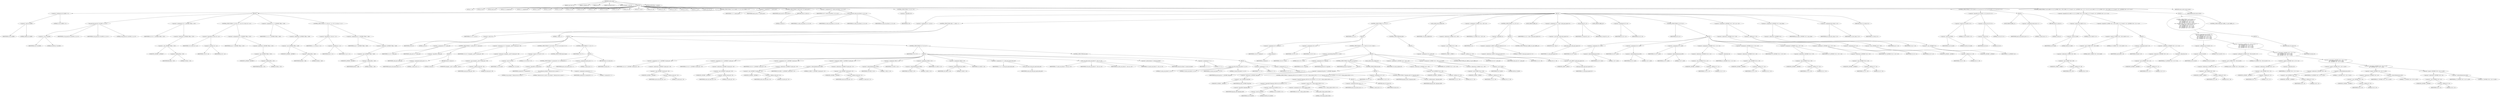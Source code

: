 digraph cache_insert {  
"1000122" [label = "(METHOD,cache_insert)" ]
"1000123" [label = "(PARAM,const char *a1)" ]
"1000124" [label = "(PARAM,_DWORD *a2)" ]
"1000125" [label = "(PARAM,int a3)" ]
"1000126" [label = "(PARAM,unsigned int a4)" ]
"1000127" [label = "(PARAM,unsigned __int16 a5)" ]
"1000128" [label = "(BLOCK,,)" ]
"1000129" [label = "(LOCAL,v7: int)" ]
"1000130" [label = "(LOCAL,v8: int)" ]
"1000131" [label = "(LOCAL,result: int)" ]
"1000132" [label = "(LOCAL,v10: unsigned int)" ]
"1000133" [label = "(LOCAL,v11: unsigned int)" ]
"1000134" [label = "(LOCAL,v12: int)" ]
"1000135" [label = "(LOCAL,v13: int)" ]
"1000136" [label = "(LOCAL,v14: int)" ]
"1000137" [label = "(LOCAL,v15: int)" ]
"1000138" [label = "(LOCAL,v16: int)" ]
"1000139" [label = "(LOCAL,v17: int)" ]
"1000140" [label = "(LOCAL,v18: size_t)" ]
"1000141" [label = "(LOCAL,v19: int)" ]
"1000142" [label = "(LOCAL,v20: int)" ]
"1000143" [label = "(LOCAL,v21: char *)" ]
"1000144" [label = "(LOCAL,v22: int)" ]
"1000145" [label = "(LOCAL,v23: int)" ]
"1000146" [label = "(LOCAL,v24: int)" ]
"1000147" [label = "(LOCAL,v25: int)" ]
"1000148" [label = "(LOCAL,v27: int)" ]
"1000149" [label = "(LOCAL,v28: int [ 4 ])" ]
"1000150" [label = "(CONTROL_STRUCTURE,if ( (a5 & 0x980) != 0 ),if ( (a5 & 0x980) != 0 ))" ]
"1000151" [label = "(<operator>.notEquals,(a5 & 0x980) != 0)" ]
"1000152" [label = "(<operator>.and,a5 & 0x980)" ]
"1000153" [label = "(IDENTIFIER,a5,a5 & 0x980)" ]
"1000154" [label = "(LITERAL,0x980,a5 & 0x980)" ]
"1000155" [label = "(LITERAL,0,(a5 & 0x980) != 0)" ]
"1000156" [label = "(BLOCK,,)" ]
"1000157" [label = "(log_query,log_query(a5 | 0x10000, a1, a2, 0))" ]
"1000158" [label = "(<operator>.or,a5 | 0x10000)" ]
"1000159" [label = "(IDENTIFIER,a5,a5 | 0x10000)" ]
"1000160" [label = "(LITERAL,0x10000,a5 | 0x10000)" ]
"1000161" [label = "(IDENTIFIER,a1,log_query(a5 | 0x10000, a1, a2, 0))" ]
"1000162" [label = "(IDENTIFIER,a2,log_query(a5 | 0x10000, a1, a2, 0))" ]
"1000163" [label = "(LITERAL,0,log_query(a5 | 0x10000, a1, a2, 0))" ]
"1000164" [label = "(<operator>.assignment,v10 = *(_DWORD *)(fbss + 252))" ]
"1000165" [label = "(IDENTIFIER,v10,v10 = *(_DWORD *)(fbss + 252))" ]
"1000166" [label = "(<operator>.indirection,*(_DWORD *)(fbss + 252))" ]
"1000167" [label = "(<operator>.cast,(_DWORD *)(fbss + 252))" ]
"1000168" [label = "(UNKNOWN,_DWORD *,_DWORD *)" ]
"1000169" [label = "(<operator>.addition,fbss + 252)" ]
"1000170" [label = "(IDENTIFIER,fbss,fbss + 252)" ]
"1000171" [label = "(LITERAL,252,fbss + 252)" ]
"1000172" [label = "(CONTROL_STRUCTURE,if ( v10 && v10 < a4 ),if ( v10 && v10 < a4 ))" ]
"1000173" [label = "(<operator>.logicalAnd,v10 && v10 < a4)" ]
"1000174" [label = "(IDENTIFIER,v10,v10 && v10 < a4)" ]
"1000175" [label = "(<operator>.lessThan,v10 < a4)" ]
"1000176" [label = "(IDENTIFIER,v10,v10 < a4)" ]
"1000177" [label = "(IDENTIFIER,a4,v10 < a4)" ]
"1000178" [label = "(<operator>.assignment,a4 = *(_DWORD *)(fbss + 252))" ]
"1000179" [label = "(IDENTIFIER,a4,a4 = *(_DWORD *)(fbss + 252))" ]
"1000180" [label = "(<operator>.indirection,*(_DWORD *)(fbss + 252))" ]
"1000181" [label = "(<operator>.cast,(_DWORD *)(fbss + 252))" ]
"1000182" [label = "(UNKNOWN,_DWORD *,_DWORD *)" ]
"1000183" [label = "(<operator>.addition,fbss + 252)" ]
"1000184" [label = "(IDENTIFIER,fbss,fbss + 252)" ]
"1000185" [label = "(LITERAL,252,fbss + 252)" ]
"1000186" [label = "(<operator>.assignment,v11 = *(_DWORD *)(fbss + 248))" ]
"1000187" [label = "(IDENTIFIER,v11,v11 = *(_DWORD *)(fbss + 248))" ]
"1000188" [label = "(<operator>.indirection,*(_DWORD *)(fbss + 248))" ]
"1000189" [label = "(<operator>.cast,(_DWORD *)(fbss + 248))" ]
"1000190" [label = "(UNKNOWN,_DWORD *,_DWORD *)" ]
"1000191" [label = "(<operator>.addition,fbss + 248)" ]
"1000192" [label = "(IDENTIFIER,fbss,fbss + 248)" ]
"1000193" [label = "(LITERAL,248,fbss + 248)" ]
"1000194" [label = "(CONTROL_STRUCTURE,if ( v11 && a4 < v11 ),if ( v11 && a4 < v11 ))" ]
"1000195" [label = "(<operator>.logicalAnd,v11 && a4 < v11)" ]
"1000196" [label = "(IDENTIFIER,v11,v11 && a4 < v11)" ]
"1000197" [label = "(<operator>.lessThan,a4 < v11)" ]
"1000198" [label = "(IDENTIFIER,a4,a4 < v11)" ]
"1000199" [label = "(IDENTIFIER,v11,a4 < v11)" ]
"1000200" [label = "(<operator>.assignment,a4 = *(_DWORD *)(fbss + 248))" ]
"1000201" [label = "(IDENTIFIER,a4,a4 = *(_DWORD *)(fbss + 248))" ]
"1000202" [label = "(<operator>.indirection,*(_DWORD *)(fbss + 248))" ]
"1000203" [label = "(<operator>.cast,(_DWORD *)(fbss + 248))" ]
"1000204" [label = "(UNKNOWN,_DWORD *,_DWORD *)" ]
"1000205" [label = "(<operator>.addition,fbss + 248)" ]
"1000206" [label = "(IDENTIFIER,fbss,fbss + 248)" ]
"1000207" [label = "(LITERAL,248,fbss + 248)" ]
"1000208" [label = "(<operator>.assignment,v7 = insert_error)" ]
"1000209" [label = "(IDENTIFIER,v7,v7 = insert_error)" ]
"1000210" [label = "(IDENTIFIER,insert_error,v7 = insert_error)" ]
"1000211" [label = "(CONTROL_STRUCTURE,if ( insert_error ),if ( insert_error ))" ]
"1000212" [label = "(IDENTIFIER,insert_error,if ( insert_error ))" ]
"1000213" [label = "(RETURN,return 0;,return 0;)" ]
"1000214" [label = "(LITERAL,0,return 0;)" ]
"1000215" [label = "(<operator>.assignment,v8 = cache_scan_free(a1, a2, a3, a5))" ]
"1000216" [label = "(IDENTIFIER,v8,v8 = cache_scan_free(a1, a2, a3, a5))" ]
"1000217" [label = "(cache_scan_free,cache_scan_free(a1, a2, a3, a5))" ]
"1000218" [label = "(IDENTIFIER,a1,cache_scan_free(a1, a2, a3, a5))" ]
"1000219" [label = "(IDENTIFIER,a2,cache_scan_free(a1, a2, a3, a5))" ]
"1000220" [label = "(IDENTIFIER,a3,cache_scan_free(a1, a2, a3, a5))" ]
"1000221" [label = "(IDENTIFIER,a5,cache_scan_free(a1, a2, a3, a5))" ]
"1000222" [label = "(CONTROL_STRUCTURE,if ( !v8 ),if ( !v8 ))" ]
"1000223" [label = "(<operator>.logicalNot,!v8)" ]
"1000224" [label = "(IDENTIFIER,v8,!v8)" ]
"1000225" [label = "(BLOCK,,)" ]
"1000226" [label = "(<operator>.assignment,v27 = a5 & 4)" ]
"1000227" [label = "(IDENTIFIER,v27,v27 = a5 & 4)" ]
"1000228" [label = "(<operator>.and,a5 & 4)" ]
"1000229" [label = "(IDENTIFIER,a5,a5 & 4)" ]
"1000230" [label = "(LITERAL,4,a5 & 4)" ]
"1000231" [label = "(CONTROL_STRUCTURE,while ( 1 ),while ( 1 ))" ]
"1000232" [label = "(LITERAL,1,while ( 1 ))" ]
"1000233" [label = "(BLOCK,,)" ]
"1000234" [label = "(<operator>.assignment,v12 = cache_tail)" ]
"1000235" [label = "(IDENTIFIER,v12,v12 = cache_tail)" ]
"1000236" [label = "(IDENTIFIER,cache_tail,v12 = cache_tail)" ]
"1000237" [label = "(CONTROL_STRUCTURE,if ( !cache_tail ),if ( !cache_tail ))" ]
"1000238" [label = "(<operator>.logicalNot,!cache_tail)" ]
"1000239" [label = "(IDENTIFIER,cache_tail,!cache_tail)" ]
"1000240" [label = "(BLOCK,,)" ]
"1000241" [label = "(<operator>.assignment,insert_error = 1)" ]
"1000242" [label = "(IDENTIFIER,insert_error,insert_error = 1)" ]
"1000243" [label = "(LITERAL,1,insert_error = 1)" ]
"1000244" [label = "(RETURN,return 0;,return 0;)" ]
"1000245" [label = "(LITERAL,0,return 0;)" ]
"1000246" [label = "(<operator>.assignment,v13 = *(unsigned __int16 *)(cache_tail + 36))" ]
"1000247" [label = "(IDENTIFIER,v13,v13 = *(unsigned __int16 *)(cache_tail + 36))" ]
"1000248" [label = "(<operator>.indirection,*(unsigned __int16 *)(cache_tail + 36))" ]
"1000249" [label = "(<operator>.cast,(unsigned __int16 *)(cache_tail + 36))" ]
"1000250" [label = "(UNKNOWN,unsigned __int16 *,unsigned __int16 *)" ]
"1000251" [label = "(<operator>.addition,cache_tail + 36)" ]
"1000252" [label = "(IDENTIFIER,cache_tail,cache_tail + 36)" ]
"1000253" [label = "(LITERAL,36,cache_tail + 36)" ]
"1000254" [label = "(CONTROL_STRUCTURE,if ( (v13 & 0xC) == 0 ),if ( (v13 & 0xC) == 0 ))" ]
"1000255" [label = "(<operator>.equals,(v13 & 0xC) == 0)" ]
"1000256" [label = "(<operator>.and,v13 & 0xC)" ]
"1000257" [label = "(IDENTIFIER,v13,v13 & 0xC)" ]
"1000258" [label = "(LITERAL,0xC,v13 & 0xC)" ]
"1000259" [label = "(LITERAL,0,(v13 & 0xC) == 0)" ]
"1000260" [label = "(CONTROL_STRUCTURE,break;,break;)" ]
"1000261" [label = "(CONTROL_STRUCTURE,if ( v7 ),if ( v7 ))" ]
"1000262" [label = "(IDENTIFIER,v7,if ( v7 ))" ]
"1000263" [label = "(BLOCK,,)" ]
"1000264" [label = "(CONTROL_STRUCTURE,if ( !warned_8212 ),if ( !warned_8212 ))" ]
"1000265" [label = "(<operator>.logicalNot,!warned_8212)" ]
"1000266" [label = "(IDENTIFIER,warned_8212,!warned_8212)" ]
"1000267" [label = "(BLOCK,,)" ]
"1000268" [label = "(my_syslog,my_syslog(3, \"Internal error in cache.\"))" ]
"1000269" [label = "(LITERAL,3,my_syslog(3, \"Internal error in cache.\"))" ]
"1000270" [label = "(LITERAL,\"Internal error in cache.\",my_syslog(3, \"Internal error in cache.\"))" ]
"1000271" [label = "(<operator>.assignment,warned_8212 = 1)" ]
"1000272" [label = "(IDENTIFIER,warned_8212,warned_8212 = 1)" ]
"1000273" [label = "(LITERAL,1,warned_8212 = 1)" ]
"1000274" [label = "(<operator>.assignment,insert_error = 1)" ]
"1000275" [label = "(IDENTIFIER,insert_error,insert_error = 1)" ]
"1000276" [label = "(LITERAL,1,insert_error = 1)" ]
"1000277" [label = "(RETURN,return v8;,return v8;)" ]
"1000278" [label = "(IDENTIFIER,v8,return v8;)" ]
"1000279" [label = "(CONTROL_STRUCTURE,if ( v27 ),if ( v27 ))" ]
"1000280" [label = "(IDENTIFIER,v27,if ( v27 ))" ]
"1000281" [label = "(BLOCK,,)" ]
"1000282" [label = "(<operator>.assignment,v14 = *(_DWORD *)(cache_tail + 16))" ]
"1000283" [label = "(IDENTIFIER,v14,v14 = *(_DWORD *)(cache_tail + 16))" ]
"1000284" [label = "(<operator>.indirection,*(_DWORD *)(cache_tail + 16))" ]
"1000285" [label = "(<operator>.cast,(_DWORD *)(cache_tail + 16))" ]
"1000286" [label = "(UNKNOWN,_DWORD *,_DWORD *)" ]
"1000287" [label = "(<operator>.addition,cache_tail + 16)" ]
"1000288" [label = "(IDENTIFIER,cache_tail,cache_tail + 16)" ]
"1000289" [label = "(LITERAL,16,cache_tail + 16)" ]
"1000290" [label = "(<operator>.assignment,v15 = *(_DWORD *)(cache_tail + 20))" ]
"1000291" [label = "(IDENTIFIER,v15,v15 = *(_DWORD *)(cache_tail + 20))" ]
"1000292" [label = "(<operator>.indirection,*(_DWORD *)(cache_tail + 20))" ]
"1000293" [label = "(<operator>.cast,(_DWORD *)(cache_tail + 20))" ]
"1000294" [label = "(UNKNOWN,_DWORD *,_DWORD *)" ]
"1000295" [label = "(<operator>.addition,cache_tail + 20)" ]
"1000296" [label = "(IDENTIFIER,cache_tail,cache_tail + 20)" ]
"1000297" [label = "(LITERAL,20,cache_tail + 20)" ]
"1000298" [label = "(<operator>.assignment,v16 = *(_DWORD *)(cache_tail + 24))" ]
"1000299" [label = "(IDENTIFIER,v16,v16 = *(_DWORD *)(cache_tail + 24))" ]
"1000300" [label = "(<operator>.indirection,*(_DWORD *)(cache_tail + 24))" ]
"1000301" [label = "(<operator>.cast,(_DWORD *)(cache_tail + 24))" ]
"1000302" [label = "(UNKNOWN,_DWORD *,_DWORD *)" ]
"1000303" [label = "(<operator>.addition,cache_tail + 24)" ]
"1000304" [label = "(IDENTIFIER,cache_tail,cache_tail + 24)" ]
"1000305" [label = "(LITERAL,24,cache_tail + 24)" ]
"1000306" [label = "(<operator>.assignment,v28[0] = *(_DWORD *)(cache_tail + 12))" ]
"1000307" [label = "(<operator>.indirectIndexAccess,v28[0])" ]
"1000308" [label = "(IDENTIFIER,v28,v28[0] = *(_DWORD *)(cache_tail + 12))" ]
"1000309" [label = "(LITERAL,0,v28[0] = *(_DWORD *)(cache_tail + 12))" ]
"1000310" [label = "(<operator>.indirection,*(_DWORD *)(cache_tail + 12))" ]
"1000311" [label = "(<operator>.cast,(_DWORD *)(cache_tail + 12))" ]
"1000312" [label = "(UNKNOWN,_DWORD *,_DWORD *)" ]
"1000313" [label = "(<operator>.addition,cache_tail + 12)" ]
"1000314" [label = "(IDENTIFIER,cache_tail,cache_tail + 12)" ]
"1000315" [label = "(LITERAL,12,cache_tail + 12)" ]
"1000316" [label = "(<operator>.assignment,v28[1] = v14)" ]
"1000317" [label = "(<operator>.indirectIndexAccess,v28[1])" ]
"1000318" [label = "(IDENTIFIER,v28,v28[1] = v14)" ]
"1000319" [label = "(LITERAL,1,v28[1] = v14)" ]
"1000320" [label = "(IDENTIFIER,v14,v28[1] = v14)" ]
"1000321" [label = "(<operator>.assignment,v28[2] = v15)" ]
"1000322" [label = "(<operator>.indirectIndexAccess,v28[2])" ]
"1000323" [label = "(IDENTIFIER,v28,v28[2] = v15)" ]
"1000324" [label = "(LITERAL,2,v28[2] = v15)" ]
"1000325" [label = "(IDENTIFIER,v15,v28[2] = v15)" ]
"1000326" [label = "(<operator>.assignment,v28[3] = v16)" ]
"1000327" [label = "(<operator>.indirectIndexAccess,v28[3])" ]
"1000328" [label = "(IDENTIFIER,v28,v28[3] = v16)" ]
"1000329" [label = "(LITERAL,3,v28[3] = v16)" ]
"1000330" [label = "(IDENTIFIER,v16,v28[3] = v16)" ]
"1000331" [label = "(<operator>.assignment,v17 = cache_get_name(cache_tail))" ]
"1000332" [label = "(IDENTIFIER,v17,v17 = cache_get_name(cache_tail))" ]
"1000333" [label = "(cache_get_name,cache_get_name(cache_tail))" ]
"1000334" [label = "(IDENTIFIER,cache_tail,cache_get_name(cache_tail))" ]
"1000335" [label = "(cache_scan_free,cache_scan_free(v17, v28, a3, v13))" ]
"1000336" [label = "(IDENTIFIER,v17,cache_scan_free(v17, v28, a3, v13))" ]
"1000337" [label = "(IDENTIFIER,v28,cache_scan_free(v17, v28, a3, v13))" ]
"1000338" [label = "(IDENTIFIER,a3,cache_scan_free(v17, v28, a3, v13))" ]
"1000339" [label = "(IDENTIFIER,v13,cache_scan_free(v17, v28, a3, v13))" ]
"1000340" [label = "(<operator>.preIncrement,++cache_live_freed)" ]
"1000341" [label = "(IDENTIFIER,cache_live_freed,++cache_live_freed)" ]
"1000342" [label = "(<operator>.assignment,v7 = 1)" ]
"1000343" [label = "(IDENTIFIER,v7,v7 = 1)" ]
"1000344" [label = "(LITERAL,1,v7 = 1)" ]
"1000345" [label = "(CONTROL_STRUCTURE,else,else)" ]
"1000346" [label = "(BLOCK,,)" ]
"1000347" [label = "(cache_scan_free,cache_scan_free(0, 0, a3, 0))" ]
"1000348" [label = "(LITERAL,0,cache_scan_free(0, 0, a3, 0))" ]
"1000349" [label = "(LITERAL,0,cache_scan_free(0, 0, a3, 0))" ]
"1000350" [label = "(IDENTIFIER,a3,cache_scan_free(0, 0, a3, 0))" ]
"1000351" [label = "(LITERAL,0,cache_scan_free(0, 0, a3, 0))" ]
"1000352" [label = "(<operator>.assignment,v7 = 0)" ]
"1000353" [label = "(IDENTIFIER,v7,v7 = 0)" ]
"1000354" [label = "(LITERAL,0,v7 = 0)" ]
"1000355" [label = "(<operator>.assignment,v27 = 1)" ]
"1000356" [label = "(IDENTIFIER,v27,v27 = 1)" ]
"1000357" [label = "(LITERAL,1,v27 = 1)" ]
"1000358" [label = "(CONTROL_STRUCTURE,if ( a1 ),if ( a1 ))" ]
"1000359" [label = "(IDENTIFIER,a1,if ( a1 ))" ]
"1000360" [label = "(BLOCK,,)" ]
"1000361" [label = "(<operator>.assignment,v18 = strlen(a1))" ]
"1000362" [label = "(IDENTIFIER,v18,v18 = strlen(a1))" ]
"1000363" [label = "(strlen,strlen(a1))" ]
"1000364" [label = "(IDENTIFIER,a1,strlen(a1))" ]
"1000365" [label = "(<operator>.assignment,v19 = v12)" ]
"1000366" [label = "(IDENTIFIER,v19,v19 = v12)" ]
"1000367" [label = "(IDENTIFIER,v12,v19 = v12)" ]
"1000368" [label = "(CONTROL_STRUCTURE,if ( v18 >= 0x32 ),if ( v18 >= 0x32 ))" ]
"1000369" [label = "(<operator>.greaterEqualsThan,v18 >= 0x32)" ]
"1000370" [label = "(IDENTIFIER,v18,v18 >= 0x32)" ]
"1000371" [label = "(LITERAL,0x32,v18 >= 0x32)" ]
"1000372" [label = "(BLOCK,,)" ]
"1000373" [label = "(<operator>.assignment,v20 = big_free)" ]
"1000374" [label = "(IDENTIFIER,v20,v20 = big_free)" ]
"1000375" [label = "(IDENTIFIER,big_free,v20 = big_free)" ]
"1000376" [label = "(CONTROL_STRUCTURE,if ( big_free ),if ( big_free ))" ]
"1000377" [label = "(IDENTIFIER,big_free,if ( big_free ))" ]
"1000378" [label = "(BLOCK,,)" ]
"1000379" [label = "(<operator>.assignment,big_free = *(_DWORD *)big_free)" ]
"1000380" [label = "(IDENTIFIER,big_free,big_free = *(_DWORD *)big_free)" ]
"1000381" [label = "(<operator>.indirection,*(_DWORD *)big_free)" ]
"1000382" [label = "(<operator>.cast,(_DWORD *)big_free)" ]
"1000383" [label = "(UNKNOWN,_DWORD *,_DWORD *)" ]
"1000384" [label = "(IDENTIFIER,big_free,(_DWORD *)big_free)" ]
"1000385" [label = "(CONTROL_STRUCTURE,else,else)" ]
"1000386" [label = "(BLOCK,,)" ]
"1000387" [label = "(CONTROL_STRUCTURE,if ( !bignames_left && (a5 & 0x5000) == 0 || (v20 = whine_malloc(1028)) == 0 ),if ( !bignames_left && (a5 & 0x5000) == 0 || (v20 = whine_malloc(1028)) == 0 ))" ]
"1000388" [label = "(<operator>.logicalOr,!bignames_left && (a5 & 0x5000) == 0 || (v20 = whine_malloc(1028)) == 0)" ]
"1000389" [label = "(<operator>.logicalAnd,!bignames_left && (a5 & 0x5000) == 0)" ]
"1000390" [label = "(<operator>.logicalNot,!bignames_left)" ]
"1000391" [label = "(IDENTIFIER,bignames_left,!bignames_left)" ]
"1000392" [label = "(<operator>.equals,(a5 & 0x5000) == 0)" ]
"1000393" [label = "(<operator>.and,a5 & 0x5000)" ]
"1000394" [label = "(IDENTIFIER,a5,a5 & 0x5000)" ]
"1000395" [label = "(LITERAL,0x5000,a5 & 0x5000)" ]
"1000396" [label = "(LITERAL,0,(a5 & 0x5000) == 0)" ]
"1000397" [label = "(<operator>.equals,(v20 = whine_malloc(1028)) == 0)" ]
"1000398" [label = "(<operator>.assignment,v20 = whine_malloc(1028))" ]
"1000399" [label = "(IDENTIFIER,v20,v20 = whine_malloc(1028))" ]
"1000400" [label = "(whine_malloc,whine_malloc(1028))" ]
"1000401" [label = "(LITERAL,1028,whine_malloc(1028))" ]
"1000402" [label = "(LITERAL,0,(v20 = whine_malloc(1028)) == 0)" ]
"1000403" [label = "(BLOCK,,)" ]
"1000404" [label = "(<operator>.assignment,insert_error = 1)" ]
"1000405" [label = "(IDENTIFIER,insert_error,insert_error = 1)" ]
"1000406" [label = "(LITERAL,1,insert_error = 1)" ]
"1000407" [label = "(RETURN,return v8;,return v8;)" ]
"1000408" [label = "(IDENTIFIER,v8,return v8;)" ]
"1000409" [label = "(<operator>.assignment,v19 = v12)" ]
"1000410" [label = "(IDENTIFIER,v19,v19 = v12)" ]
"1000411" [label = "(IDENTIFIER,v12,v19 = v12)" ]
"1000412" [label = "(CONTROL_STRUCTURE,if ( bignames_left ),if ( bignames_left ))" ]
"1000413" [label = "(IDENTIFIER,bignames_left,if ( bignames_left ))" ]
"1000414" [label = "(<operator>.preDecrement,--bignames_left)" ]
"1000415" [label = "(IDENTIFIER,bignames_left,--bignames_left)" ]
"1000416" [label = "(cache_unlink,cache_unlink(v19))" ]
"1000417" [label = "(IDENTIFIER,v19,cache_unlink(v19))" ]
"1000418" [label = "(<operator>.assignment,*(_DWORD *)(v12 + 40) = v20)" ]
"1000419" [label = "(<operator>.indirection,*(_DWORD *)(v12 + 40))" ]
"1000420" [label = "(<operator>.cast,(_DWORD *)(v12 + 40))" ]
"1000421" [label = "(UNKNOWN,_DWORD *,_DWORD *)" ]
"1000422" [label = "(<operator>.addition,v12 + 40)" ]
"1000423" [label = "(IDENTIFIER,v12,v12 + 40)" ]
"1000424" [label = "(LITERAL,40,v12 + 40)" ]
"1000425" [label = "(IDENTIFIER,v20,*(_DWORD *)(v12 + 40) = v20)" ]
"1000426" [label = "(<operator>.assignment,*(_WORD *)(v12 + 36) = a5 | 0x200)" ]
"1000427" [label = "(<operator>.indirection,*(_WORD *)(v12 + 36))" ]
"1000428" [label = "(<operator>.cast,(_WORD *)(v12 + 36))" ]
"1000429" [label = "(UNKNOWN,_WORD *,_WORD *)" ]
"1000430" [label = "(<operator>.addition,v12 + 36)" ]
"1000431" [label = "(IDENTIFIER,v12,v12 + 36)" ]
"1000432" [label = "(LITERAL,36,v12 + 36)" ]
"1000433" [label = "(<operator>.or,a5 | 0x200)" ]
"1000434" [label = "(IDENTIFIER,a5,a5 | 0x200)" ]
"1000435" [label = "(LITERAL,0x200,a5 | 0x200)" ]
"1000436" [label = "(CONTROL_STRUCTURE,goto LABEL_42;,goto LABEL_42;)" ]
"1000437" [label = "(CONTROL_STRUCTURE,else,else)" ]
"1000438" [label = "(BLOCK,,)" ]
"1000439" [label = "(<operator>.assignment,v19 = cache_tail)" ]
"1000440" [label = "(IDENTIFIER,v19,v19 = cache_tail)" ]
"1000441" [label = "(IDENTIFIER,cache_tail,v19 = cache_tail)" ]
"1000442" [label = "(cache_unlink,cache_unlink(v19))" ]
"1000443" [label = "(IDENTIFIER,v19,cache_unlink(v19))" ]
"1000444" [label = "(<operator>.assignment,*(_WORD *)(v12 + 36) = a5)" ]
"1000445" [label = "(<operator>.indirection,*(_WORD *)(v12 + 36))" ]
"1000446" [label = "(<operator>.cast,(_WORD *)(v12 + 36))" ]
"1000447" [label = "(UNKNOWN,_WORD *,_WORD *)" ]
"1000448" [label = "(<operator>.addition,v12 + 36)" ]
"1000449" [label = "(IDENTIFIER,v12,v12 + 36)" ]
"1000450" [label = "(LITERAL,36,v12 + 36)" ]
"1000451" [label = "(IDENTIFIER,a5,*(_WORD *)(v12 + 36) = a5)" ]
"1000452" [label = "(CONTROL_STRUCTURE,if ( !a1 ),if ( !a1 ))" ]
"1000453" [label = "(<operator>.logicalNot,!a1)" ]
"1000454" [label = "(IDENTIFIER,a1,!a1)" ]
"1000455" [label = "(BLOCK,,)" ]
"1000456" [label = "(<operator>.assignment,*(_BYTE *)cache_get_name(v12) = 0)" ]
"1000457" [label = "(<operator>.indirection,*(_BYTE *)cache_get_name(v12))" ]
"1000458" [label = "(<operator>.cast,(_BYTE *)cache_get_name(v12))" ]
"1000459" [label = "(UNKNOWN,_BYTE *,_BYTE *)" ]
"1000460" [label = "(cache_get_name,cache_get_name(v12))" ]
"1000461" [label = "(IDENTIFIER,v12,cache_get_name(v12))" ]
"1000462" [label = "(LITERAL,0,*(_BYTE *)cache_get_name(v12) = 0)" ]
"1000463" [label = "(CONTROL_STRUCTURE,goto LABEL_43;,goto LABEL_43;)" ]
"1000464" [label = "(JUMP_TARGET,LABEL_42)" ]
"1000465" [label = "(<operator>.assignment,v21 = (char *)cache_get_name(v12))" ]
"1000466" [label = "(IDENTIFIER,v21,v21 = (char *)cache_get_name(v12))" ]
"1000467" [label = "(<operator>.cast,(char *)cache_get_name(v12))" ]
"1000468" [label = "(UNKNOWN,char *,char *)" ]
"1000469" [label = "(cache_get_name,cache_get_name(v12))" ]
"1000470" [label = "(IDENTIFIER,v12,cache_get_name(v12))" ]
"1000471" [label = "(strcpy,strcpy(v21, a1))" ]
"1000472" [label = "(IDENTIFIER,v21,strcpy(v21, a1))" ]
"1000473" [label = "(IDENTIFIER,a1,strcpy(v21, a1))" ]
"1000474" [label = "(JUMP_TARGET,LABEL_43)" ]
"1000475" [label = "(<operator>.assignment,v22 = a3)" ]
"1000476" [label = "(IDENTIFIER,v22,v22 = a3)" ]
"1000477" [label = "(IDENTIFIER,a3,v22 = a3)" ]
"1000478" [label = "(CONTROL_STRUCTURE,if ( a2 ),if ( a2 ))" ]
"1000479" [label = "(IDENTIFIER,a2,if ( a2 ))" ]
"1000480" [label = "(BLOCK,,)" ]
"1000481" [label = "(<operator>.assignment,v23 = a2[1])" ]
"1000482" [label = "(IDENTIFIER,v23,v23 = a2[1])" ]
"1000483" [label = "(<operator>.indirectIndexAccess,a2[1])" ]
"1000484" [label = "(IDENTIFIER,a2,v23 = a2[1])" ]
"1000485" [label = "(LITERAL,1,v23 = a2[1])" ]
"1000486" [label = "(<operator>.assignment,v24 = a2[2])" ]
"1000487" [label = "(IDENTIFIER,v24,v24 = a2[2])" ]
"1000488" [label = "(<operator>.indirectIndexAccess,a2[2])" ]
"1000489" [label = "(IDENTIFIER,a2,v24 = a2[2])" ]
"1000490" [label = "(LITERAL,2,v24 = a2[2])" ]
"1000491" [label = "(<operator>.assignment,v25 = a2[3])" ]
"1000492" [label = "(IDENTIFIER,v25,v25 = a2[3])" ]
"1000493" [label = "(<operator>.indirectIndexAccess,a2[3])" ]
"1000494" [label = "(IDENTIFIER,a2,v25 = a2[3])" ]
"1000495" [label = "(LITERAL,3,v25 = a2[3])" ]
"1000496" [label = "(<operator>.assignment,*(_DWORD *)(v12 + 12) = *a2)" ]
"1000497" [label = "(<operator>.indirection,*(_DWORD *)(v12 + 12))" ]
"1000498" [label = "(<operator>.cast,(_DWORD *)(v12 + 12))" ]
"1000499" [label = "(UNKNOWN,_DWORD *,_DWORD *)" ]
"1000500" [label = "(<operator>.addition,v12 + 12)" ]
"1000501" [label = "(IDENTIFIER,v12,v12 + 12)" ]
"1000502" [label = "(LITERAL,12,v12 + 12)" ]
"1000503" [label = "(<operator>.indirection,*a2)" ]
"1000504" [label = "(IDENTIFIER,a2,*(_DWORD *)(v12 + 12) = *a2)" ]
"1000505" [label = "(<operator>.assignment,*(_DWORD *)(v12 + 16) = v23)" ]
"1000506" [label = "(<operator>.indirection,*(_DWORD *)(v12 + 16))" ]
"1000507" [label = "(<operator>.cast,(_DWORD *)(v12 + 16))" ]
"1000508" [label = "(UNKNOWN,_DWORD *,_DWORD *)" ]
"1000509" [label = "(<operator>.addition,v12 + 16)" ]
"1000510" [label = "(IDENTIFIER,v12,v12 + 16)" ]
"1000511" [label = "(LITERAL,16,v12 + 16)" ]
"1000512" [label = "(IDENTIFIER,v23,*(_DWORD *)(v12 + 16) = v23)" ]
"1000513" [label = "(<operator>.assignment,*(_DWORD *)(v12 + 20) = v24)" ]
"1000514" [label = "(<operator>.indirection,*(_DWORD *)(v12 + 20))" ]
"1000515" [label = "(<operator>.cast,(_DWORD *)(v12 + 20))" ]
"1000516" [label = "(UNKNOWN,_DWORD *,_DWORD *)" ]
"1000517" [label = "(<operator>.addition,v12 + 20)" ]
"1000518" [label = "(IDENTIFIER,v12,v12 + 20)" ]
"1000519" [label = "(LITERAL,20,v12 + 20)" ]
"1000520" [label = "(IDENTIFIER,v24,*(_DWORD *)(v12 + 20) = v24)" ]
"1000521" [label = "(<operator>.assignment,*(_DWORD *)(v12 + 24) = v25)" ]
"1000522" [label = "(<operator>.indirection,*(_DWORD *)(v12 + 24))" ]
"1000523" [label = "(<operator>.cast,(_DWORD *)(v12 + 24))" ]
"1000524" [label = "(UNKNOWN,_DWORD *,_DWORD *)" ]
"1000525" [label = "(<operator>.addition,v12 + 24)" ]
"1000526" [label = "(IDENTIFIER,v12,v12 + 24)" ]
"1000527" [label = "(LITERAL,24,v12 + 24)" ]
"1000528" [label = "(IDENTIFIER,v25,*(_DWORD *)(v12 + 24) = v25)" ]
"1000529" [label = "(<operator>.assignment,v22 = a3)" ]
"1000530" [label = "(IDENTIFIER,v22,v22 = a3)" ]
"1000531" [label = "(IDENTIFIER,a3,v22 = a3)" ]
"1000532" [label = "(<operator>.assignment,*(_DWORD *)(v12 + 28) = a4 + v22)" ]
"1000533" [label = "(<operator>.indirection,*(_DWORD *)(v12 + 28))" ]
"1000534" [label = "(<operator>.cast,(_DWORD *)(v12 + 28))" ]
"1000535" [label = "(UNKNOWN,_DWORD *,_DWORD *)" ]
"1000536" [label = "(<operator>.addition,v12 + 28)" ]
"1000537" [label = "(IDENTIFIER,v12,v12 + 28)" ]
"1000538" [label = "(LITERAL,28,v12 + 28)" ]
"1000539" [label = "(<operator>.addition,a4 + v22)" ]
"1000540" [label = "(IDENTIFIER,a4,a4 + v22)" ]
"1000541" [label = "(IDENTIFIER,v22,a4 + v22)" ]
"1000542" [label = "(<operator>.assignment,*(_DWORD *)v12 = new_chain)" ]
"1000543" [label = "(<operator>.indirection,*(_DWORD *)v12)" ]
"1000544" [label = "(<operator>.cast,(_DWORD *)v12)" ]
"1000545" [label = "(UNKNOWN,_DWORD *,_DWORD *)" ]
"1000546" [label = "(IDENTIFIER,v12,(_DWORD *)v12)" ]
"1000547" [label = "(IDENTIFIER,new_chain,*(_DWORD *)v12 = new_chain)" ]
"1000548" [label = "(<operator>.assignment,new_chain = v12)" ]
"1000549" [label = "(IDENTIFIER,new_chain,new_chain = v12)" ]
"1000550" [label = "(IDENTIFIER,v12,new_chain = v12)" ]
"1000551" [label = "(RETURN,return v12;,return v12;)" ]
"1000552" [label = "(IDENTIFIER,v12,return v12;)" ]
"1000553" [label = "(CONTROL_STRUCTURE,if ( (a5 & 0x180) == 0 || (a5 & 8) == 0 ),if ( (a5 & 0x180) == 0 || (a5 & 8) == 0 ))" ]
"1000554" [label = "(<operator>.logicalOr,(a5 & 0x180) == 0 || (a5 & 8) == 0)" ]
"1000555" [label = "(<operator>.equals,(a5 & 0x180) == 0)" ]
"1000556" [label = "(<operator>.and,a5 & 0x180)" ]
"1000557" [label = "(IDENTIFIER,a5,a5 & 0x180)" ]
"1000558" [label = "(LITERAL,0x180,a5 & 0x180)" ]
"1000559" [label = "(LITERAL,0,(a5 & 0x180) == 0)" ]
"1000560" [label = "(<operator>.equals,(a5 & 8) == 0)" ]
"1000561" [label = "(<operator>.and,a5 & 8)" ]
"1000562" [label = "(IDENTIFIER,a5,a5 & 8)" ]
"1000563" [label = "(LITERAL,8,a5 & 8)" ]
"1000564" [label = "(LITERAL,0,(a5 & 8) == 0)" ]
"1000565" [label = "(BLOCK,,)" ]
"1000566" [label = "(JUMP_TARGET,LABEL_12)" ]
"1000567" [label = "(<operator>.assignment,insert_error = 1)" ]
"1000568" [label = "(IDENTIFIER,insert_error,insert_error = 1)" ]
"1000569" [label = "(LITERAL,1,insert_error = 1)" ]
"1000570" [label = "(RETURN,return 0;,return 0;)" ]
"1000571" [label = "(LITERAL,0,return 0;)" ]
"1000572" [label = "(CONTROL_STRUCTURE,if ( (a5 & 0x80) == 0 || (*(_WORD *)(v8 + 36) & 0x80) == 0 || (result = v8, *(_DWORD *)(v8 + 12) != *a2) ),if ( (a5 & 0x80) == 0 || (*(_WORD *)(v8 + 36) & 0x80) == 0 || (result = v8, *(_DWORD *)(v8 + 12) != *a2) ))" ]
"1000573" [label = "(<operator>.logicalOr,(a5 & 0x80) == 0 || (*(_WORD *)(v8 + 36) & 0x80) == 0 || (result = v8, *(_DWORD *)(v8 + 12) != *a2))" ]
"1000574" [label = "(<operator>.equals,(a5 & 0x80) == 0)" ]
"1000575" [label = "(<operator>.and,a5 & 0x80)" ]
"1000576" [label = "(IDENTIFIER,a5,a5 & 0x80)" ]
"1000577" [label = "(LITERAL,0x80,a5 & 0x80)" ]
"1000578" [label = "(LITERAL,0,(a5 & 0x80) == 0)" ]
"1000579" [label = "(<operator>.logicalOr,(*(_WORD *)(v8 + 36) & 0x80) == 0 || (result = v8, *(_DWORD *)(v8 + 12) != *a2))" ]
"1000580" [label = "(<operator>.equals,(*(_WORD *)(v8 + 36) & 0x80) == 0)" ]
"1000581" [label = "(<operator>.and,*(_WORD *)(v8 + 36) & 0x80)" ]
"1000582" [label = "(<operator>.indirection,*(_WORD *)(v8 + 36))" ]
"1000583" [label = "(<operator>.cast,(_WORD *)(v8 + 36))" ]
"1000584" [label = "(UNKNOWN,_WORD *,_WORD *)" ]
"1000585" [label = "(<operator>.addition,v8 + 36)" ]
"1000586" [label = "(IDENTIFIER,v8,v8 + 36)" ]
"1000587" [label = "(LITERAL,36,v8 + 36)" ]
"1000588" [label = "(LITERAL,0x80,*(_WORD *)(v8 + 36) & 0x80)" ]
"1000589" [label = "(LITERAL,0,(*(_WORD *)(v8 + 36) & 0x80) == 0)" ]
"1000590" [label = "(BLOCK,,)" ]
"1000591" [label = "(<operator>.assignment,result = v8)" ]
"1000592" [label = "(IDENTIFIER,result,result = v8)" ]
"1000593" [label = "(IDENTIFIER,v8,result = v8)" ]
"1000594" [label = "(<operator>.notEquals,*(_DWORD *)(v8 + 12) != *a2)" ]
"1000595" [label = "(<operator>.indirection,*(_DWORD *)(v8 + 12))" ]
"1000596" [label = "(<operator>.cast,(_DWORD *)(v8 + 12))" ]
"1000597" [label = "(UNKNOWN,_DWORD *,_DWORD *)" ]
"1000598" [label = "(<operator>.addition,v8 + 12)" ]
"1000599" [label = "(IDENTIFIER,v8,v8 + 12)" ]
"1000600" [label = "(LITERAL,12,v8 + 12)" ]
"1000601" [label = "(<operator>.indirection,*a2)" ]
"1000602" [label = "(IDENTIFIER,a2,*(_DWORD *)(v8 + 12) != *a2)" ]
"1000603" [label = "(BLOCK,,)" ]
"1000604" [label = "(CONTROL_STRUCTURE,if ( (a5 & 0x100) != 0\n      && (*(_WORD *)(v8 + 36) & 0x100) != 0\n      && *(_DWORD *)(v8 + 12) == *a2\n      && *(_DWORD *)(v8 + 16) == a2[1]\n      && *(_DWORD *)(v8 + 20) == a2[2]\n      && *(_DWORD *)(v8 + 24) == a2[3] ),if ( (a5 & 0x100) != 0\n      && (*(_WORD *)(v8 + 36) & 0x100) != 0\n      && *(_DWORD *)(v8 + 12) == *a2\n      && *(_DWORD *)(v8 + 16) == a2[1]\n      && *(_DWORD *)(v8 + 20) == a2[2]\n      && *(_DWORD *)(v8 + 24) == a2[3] ))" ]
"1000605" [label = "(<operator>.logicalAnd,(a5 & 0x100) != 0\n      && (*(_WORD *)(v8 + 36) & 0x100) != 0\n      && *(_DWORD *)(v8 + 12) == *a2\n      && *(_DWORD *)(v8 + 16) == a2[1]\n      && *(_DWORD *)(v8 + 20) == a2[2]\n      && *(_DWORD *)(v8 + 24) == a2[3])" ]
"1000606" [label = "(<operator>.notEquals,(a5 & 0x100) != 0)" ]
"1000607" [label = "(<operator>.and,a5 & 0x100)" ]
"1000608" [label = "(IDENTIFIER,a5,a5 & 0x100)" ]
"1000609" [label = "(LITERAL,0x100,a5 & 0x100)" ]
"1000610" [label = "(LITERAL,0,(a5 & 0x100) != 0)" ]
"1000611" [label = "(<operator>.logicalAnd,(*(_WORD *)(v8 + 36) & 0x100) != 0\n      && *(_DWORD *)(v8 + 12) == *a2\n      && *(_DWORD *)(v8 + 16) == a2[1]\n      && *(_DWORD *)(v8 + 20) == a2[2]\n      && *(_DWORD *)(v8 + 24) == a2[3])" ]
"1000612" [label = "(<operator>.notEquals,(*(_WORD *)(v8 + 36) & 0x100) != 0)" ]
"1000613" [label = "(<operator>.and,*(_WORD *)(v8 + 36) & 0x100)" ]
"1000614" [label = "(<operator>.indirection,*(_WORD *)(v8 + 36))" ]
"1000615" [label = "(<operator>.cast,(_WORD *)(v8 + 36))" ]
"1000616" [label = "(UNKNOWN,_WORD *,_WORD *)" ]
"1000617" [label = "(<operator>.addition,v8 + 36)" ]
"1000618" [label = "(IDENTIFIER,v8,v8 + 36)" ]
"1000619" [label = "(LITERAL,36,v8 + 36)" ]
"1000620" [label = "(LITERAL,0x100,*(_WORD *)(v8 + 36) & 0x100)" ]
"1000621" [label = "(LITERAL,0,(*(_WORD *)(v8 + 36) & 0x100) != 0)" ]
"1000622" [label = "(<operator>.logicalAnd,*(_DWORD *)(v8 + 12) == *a2\n      && *(_DWORD *)(v8 + 16) == a2[1]\n      && *(_DWORD *)(v8 + 20) == a2[2]\n      && *(_DWORD *)(v8 + 24) == a2[3])" ]
"1000623" [label = "(<operator>.equals,*(_DWORD *)(v8 + 12) == *a2)" ]
"1000624" [label = "(<operator>.indirection,*(_DWORD *)(v8 + 12))" ]
"1000625" [label = "(<operator>.cast,(_DWORD *)(v8 + 12))" ]
"1000626" [label = "(UNKNOWN,_DWORD *,_DWORD *)" ]
"1000627" [label = "(<operator>.addition,v8 + 12)" ]
"1000628" [label = "(IDENTIFIER,v8,v8 + 12)" ]
"1000629" [label = "(LITERAL,12,v8 + 12)" ]
"1000630" [label = "(<operator>.indirection,*a2)" ]
"1000631" [label = "(IDENTIFIER,a2,*(_DWORD *)(v8 + 12) == *a2)" ]
"1000632" [label = "(<operator>.logicalAnd,*(_DWORD *)(v8 + 16) == a2[1]\n      && *(_DWORD *)(v8 + 20) == a2[2]\n      && *(_DWORD *)(v8 + 24) == a2[3])" ]
"1000633" [label = "(<operator>.equals,*(_DWORD *)(v8 + 16) == a2[1])" ]
"1000634" [label = "(<operator>.indirection,*(_DWORD *)(v8 + 16))" ]
"1000635" [label = "(<operator>.cast,(_DWORD *)(v8 + 16))" ]
"1000636" [label = "(UNKNOWN,_DWORD *,_DWORD *)" ]
"1000637" [label = "(<operator>.addition,v8 + 16)" ]
"1000638" [label = "(IDENTIFIER,v8,v8 + 16)" ]
"1000639" [label = "(LITERAL,16,v8 + 16)" ]
"1000640" [label = "(<operator>.indirectIndexAccess,a2[1])" ]
"1000641" [label = "(IDENTIFIER,a2,*(_DWORD *)(v8 + 16) == a2[1])" ]
"1000642" [label = "(LITERAL,1,*(_DWORD *)(v8 + 16) == a2[1])" ]
"1000643" [label = "(<operator>.logicalAnd,*(_DWORD *)(v8 + 20) == a2[2]\n      && *(_DWORD *)(v8 + 24) == a2[3])" ]
"1000644" [label = "(<operator>.equals,*(_DWORD *)(v8 + 20) == a2[2])" ]
"1000645" [label = "(<operator>.indirection,*(_DWORD *)(v8 + 20))" ]
"1000646" [label = "(<operator>.cast,(_DWORD *)(v8 + 20))" ]
"1000647" [label = "(UNKNOWN,_DWORD *,_DWORD *)" ]
"1000648" [label = "(<operator>.addition,v8 + 20)" ]
"1000649" [label = "(IDENTIFIER,v8,v8 + 20)" ]
"1000650" [label = "(LITERAL,20,v8 + 20)" ]
"1000651" [label = "(<operator>.indirectIndexAccess,a2[2])" ]
"1000652" [label = "(IDENTIFIER,a2,*(_DWORD *)(v8 + 20) == a2[2])" ]
"1000653" [label = "(LITERAL,2,*(_DWORD *)(v8 + 20) == a2[2])" ]
"1000654" [label = "(<operator>.equals,*(_DWORD *)(v8 + 24) == a2[3])" ]
"1000655" [label = "(<operator>.indirection,*(_DWORD *)(v8 + 24))" ]
"1000656" [label = "(<operator>.cast,(_DWORD *)(v8 + 24))" ]
"1000657" [label = "(UNKNOWN,_DWORD *,_DWORD *)" ]
"1000658" [label = "(<operator>.addition,v8 + 24)" ]
"1000659" [label = "(IDENTIFIER,v8,v8 + 24)" ]
"1000660" [label = "(LITERAL,24,v8 + 24)" ]
"1000661" [label = "(<operator>.indirectIndexAccess,a2[3])" ]
"1000662" [label = "(IDENTIFIER,a2,*(_DWORD *)(v8 + 24) == a2[3])" ]
"1000663" [label = "(LITERAL,3,*(_DWORD *)(v8 + 24) == a2[3])" ]
"1000664" [label = "(BLOCK,,)" ]
"1000665" [label = "(RETURN,return v8;,return v8;)" ]
"1000666" [label = "(IDENTIFIER,v8,return v8;)" ]
"1000667" [label = "(CONTROL_STRUCTURE,goto LABEL_12;,goto LABEL_12;)" ]
"1000668" [label = "(RETURN,return result;,return result;)" ]
"1000669" [label = "(IDENTIFIER,result,return result;)" ]
"1000670" [label = "(METHOD_RETURN,int __fastcall)" ]
  "1000122" -> "1000123" 
  "1000122" -> "1000124" 
  "1000122" -> "1000125" 
  "1000122" -> "1000126" 
  "1000122" -> "1000127" 
  "1000122" -> "1000128" 
  "1000122" -> "1000670" 
  "1000128" -> "1000129" 
  "1000128" -> "1000130" 
  "1000128" -> "1000131" 
  "1000128" -> "1000132" 
  "1000128" -> "1000133" 
  "1000128" -> "1000134" 
  "1000128" -> "1000135" 
  "1000128" -> "1000136" 
  "1000128" -> "1000137" 
  "1000128" -> "1000138" 
  "1000128" -> "1000139" 
  "1000128" -> "1000140" 
  "1000128" -> "1000141" 
  "1000128" -> "1000142" 
  "1000128" -> "1000143" 
  "1000128" -> "1000144" 
  "1000128" -> "1000145" 
  "1000128" -> "1000146" 
  "1000128" -> "1000147" 
  "1000128" -> "1000148" 
  "1000128" -> "1000149" 
  "1000128" -> "1000150" 
  "1000128" -> "1000208" 
  "1000128" -> "1000211" 
  "1000128" -> "1000215" 
  "1000128" -> "1000222" 
  "1000128" -> "1000553" 
  "1000128" -> "1000572" 
  "1000128" -> "1000668" 
  "1000150" -> "1000151" 
  "1000150" -> "1000156" 
  "1000151" -> "1000152" 
  "1000151" -> "1000155" 
  "1000152" -> "1000153" 
  "1000152" -> "1000154" 
  "1000156" -> "1000157" 
  "1000156" -> "1000164" 
  "1000156" -> "1000172" 
  "1000156" -> "1000186" 
  "1000156" -> "1000194" 
  "1000157" -> "1000158" 
  "1000157" -> "1000161" 
  "1000157" -> "1000162" 
  "1000157" -> "1000163" 
  "1000158" -> "1000159" 
  "1000158" -> "1000160" 
  "1000164" -> "1000165" 
  "1000164" -> "1000166" 
  "1000166" -> "1000167" 
  "1000167" -> "1000168" 
  "1000167" -> "1000169" 
  "1000169" -> "1000170" 
  "1000169" -> "1000171" 
  "1000172" -> "1000173" 
  "1000172" -> "1000178" 
  "1000173" -> "1000174" 
  "1000173" -> "1000175" 
  "1000175" -> "1000176" 
  "1000175" -> "1000177" 
  "1000178" -> "1000179" 
  "1000178" -> "1000180" 
  "1000180" -> "1000181" 
  "1000181" -> "1000182" 
  "1000181" -> "1000183" 
  "1000183" -> "1000184" 
  "1000183" -> "1000185" 
  "1000186" -> "1000187" 
  "1000186" -> "1000188" 
  "1000188" -> "1000189" 
  "1000189" -> "1000190" 
  "1000189" -> "1000191" 
  "1000191" -> "1000192" 
  "1000191" -> "1000193" 
  "1000194" -> "1000195" 
  "1000194" -> "1000200" 
  "1000195" -> "1000196" 
  "1000195" -> "1000197" 
  "1000197" -> "1000198" 
  "1000197" -> "1000199" 
  "1000200" -> "1000201" 
  "1000200" -> "1000202" 
  "1000202" -> "1000203" 
  "1000203" -> "1000204" 
  "1000203" -> "1000205" 
  "1000205" -> "1000206" 
  "1000205" -> "1000207" 
  "1000208" -> "1000209" 
  "1000208" -> "1000210" 
  "1000211" -> "1000212" 
  "1000211" -> "1000213" 
  "1000213" -> "1000214" 
  "1000215" -> "1000216" 
  "1000215" -> "1000217" 
  "1000217" -> "1000218" 
  "1000217" -> "1000219" 
  "1000217" -> "1000220" 
  "1000217" -> "1000221" 
  "1000222" -> "1000223" 
  "1000222" -> "1000225" 
  "1000223" -> "1000224" 
  "1000225" -> "1000226" 
  "1000225" -> "1000231" 
  "1000225" -> "1000358" 
  "1000225" -> "1000442" 
  "1000225" -> "1000444" 
  "1000225" -> "1000452" 
  "1000225" -> "1000464" 
  "1000225" -> "1000465" 
  "1000225" -> "1000471" 
  "1000225" -> "1000474" 
  "1000225" -> "1000475" 
  "1000225" -> "1000478" 
  "1000225" -> "1000532" 
  "1000225" -> "1000542" 
  "1000225" -> "1000548" 
  "1000225" -> "1000551" 
  "1000226" -> "1000227" 
  "1000226" -> "1000228" 
  "1000228" -> "1000229" 
  "1000228" -> "1000230" 
  "1000231" -> "1000232" 
  "1000231" -> "1000233" 
  "1000233" -> "1000234" 
  "1000233" -> "1000237" 
  "1000233" -> "1000246" 
  "1000233" -> "1000254" 
  "1000233" -> "1000261" 
  "1000233" -> "1000279" 
  "1000234" -> "1000235" 
  "1000234" -> "1000236" 
  "1000237" -> "1000238" 
  "1000237" -> "1000240" 
  "1000238" -> "1000239" 
  "1000240" -> "1000241" 
  "1000240" -> "1000244" 
  "1000241" -> "1000242" 
  "1000241" -> "1000243" 
  "1000244" -> "1000245" 
  "1000246" -> "1000247" 
  "1000246" -> "1000248" 
  "1000248" -> "1000249" 
  "1000249" -> "1000250" 
  "1000249" -> "1000251" 
  "1000251" -> "1000252" 
  "1000251" -> "1000253" 
  "1000254" -> "1000255" 
  "1000254" -> "1000260" 
  "1000255" -> "1000256" 
  "1000255" -> "1000259" 
  "1000256" -> "1000257" 
  "1000256" -> "1000258" 
  "1000261" -> "1000262" 
  "1000261" -> "1000263" 
  "1000263" -> "1000264" 
  "1000263" -> "1000274" 
  "1000263" -> "1000277" 
  "1000264" -> "1000265" 
  "1000264" -> "1000267" 
  "1000265" -> "1000266" 
  "1000267" -> "1000268" 
  "1000267" -> "1000271" 
  "1000268" -> "1000269" 
  "1000268" -> "1000270" 
  "1000271" -> "1000272" 
  "1000271" -> "1000273" 
  "1000274" -> "1000275" 
  "1000274" -> "1000276" 
  "1000277" -> "1000278" 
  "1000279" -> "1000280" 
  "1000279" -> "1000281" 
  "1000279" -> "1000345" 
  "1000281" -> "1000282" 
  "1000281" -> "1000290" 
  "1000281" -> "1000298" 
  "1000281" -> "1000306" 
  "1000281" -> "1000316" 
  "1000281" -> "1000321" 
  "1000281" -> "1000326" 
  "1000281" -> "1000331" 
  "1000281" -> "1000335" 
  "1000281" -> "1000340" 
  "1000281" -> "1000342" 
  "1000282" -> "1000283" 
  "1000282" -> "1000284" 
  "1000284" -> "1000285" 
  "1000285" -> "1000286" 
  "1000285" -> "1000287" 
  "1000287" -> "1000288" 
  "1000287" -> "1000289" 
  "1000290" -> "1000291" 
  "1000290" -> "1000292" 
  "1000292" -> "1000293" 
  "1000293" -> "1000294" 
  "1000293" -> "1000295" 
  "1000295" -> "1000296" 
  "1000295" -> "1000297" 
  "1000298" -> "1000299" 
  "1000298" -> "1000300" 
  "1000300" -> "1000301" 
  "1000301" -> "1000302" 
  "1000301" -> "1000303" 
  "1000303" -> "1000304" 
  "1000303" -> "1000305" 
  "1000306" -> "1000307" 
  "1000306" -> "1000310" 
  "1000307" -> "1000308" 
  "1000307" -> "1000309" 
  "1000310" -> "1000311" 
  "1000311" -> "1000312" 
  "1000311" -> "1000313" 
  "1000313" -> "1000314" 
  "1000313" -> "1000315" 
  "1000316" -> "1000317" 
  "1000316" -> "1000320" 
  "1000317" -> "1000318" 
  "1000317" -> "1000319" 
  "1000321" -> "1000322" 
  "1000321" -> "1000325" 
  "1000322" -> "1000323" 
  "1000322" -> "1000324" 
  "1000326" -> "1000327" 
  "1000326" -> "1000330" 
  "1000327" -> "1000328" 
  "1000327" -> "1000329" 
  "1000331" -> "1000332" 
  "1000331" -> "1000333" 
  "1000333" -> "1000334" 
  "1000335" -> "1000336" 
  "1000335" -> "1000337" 
  "1000335" -> "1000338" 
  "1000335" -> "1000339" 
  "1000340" -> "1000341" 
  "1000342" -> "1000343" 
  "1000342" -> "1000344" 
  "1000345" -> "1000346" 
  "1000346" -> "1000347" 
  "1000346" -> "1000352" 
  "1000346" -> "1000355" 
  "1000347" -> "1000348" 
  "1000347" -> "1000349" 
  "1000347" -> "1000350" 
  "1000347" -> "1000351" 
  "1000352" -> "1000353" 
  "1000352" -> "1000354" 
  "1000355" -> "1000356" 
  "1000355" -> "1000357" 
  "1000358" -> "1000359" 
  "1000358" -> "1000360" 
  "1000358" -> "1000437" 
  "1000360" -> "1000361" 
  "1000360" -> "1000365" 
  "1000360" -> "1000368" 
  "1000361" -> "1000362" 
  "1000361" -> "1000363" 
  "1000363" -> "1000364" 
  "1000365" -> "1000366" 
  "1000365" -> "1000367" 
  "1000368" -> "1000369" 
  "1000368" -> "1000372" 
  "1000369" -> "1000370" 
  "1000369" -> "1000371" 
  "1000372" -> "1000373" 
  "1000372" -> "1000376" 
  "1000372" -> "1000416" 
  "1000372" -> "1000418" 
  "1000372" -> "1000426" 
  "1000372" -> "1000436" 
  "1000373" -> "1000374" 
  "1000373" -> "1000375" 
  "1000376" -> "1000377" 
  "1000376" -> "1000378" 
  "1000376" -> "1000385" 
  "1000378" -> "1000379" 
  "1000379" -> "1000380" 
  "1000379" -> "1000381" 
  "1000381" -> "1000382" 
  "1000382" -> "1000383" 
  "1000382" -> "1000384" 
  "1000385" -> "1000386" 
  "1000386" -> "1000387" 
  "1000386" -> "1000409" 
  "1000386" -> "1000412" 
  "1000387" -> "1000388" 
  "1000387" -> "1000403" 
  "1000388" -> "1000389" 
  "1000388" -> "1000397" 
  "1000389" -> "1000390" 
  "1000389" -> "1000392" 
  "1000390" -> "1000391" 
  "1000392" -> "1000393" 
  "1000392" -> "1000396" 
  "1000393" -> "1000394" 
  "1000393" -> "1000395" 
  "1000397" -> "1000398" 
  "1000397" -> "1000402" 
  "1000398" -> "1000399" 
  "1000398" -> "1000400" 
  "1000400" -> "1000401" 
  "1000403" -> "1000404" 
  "1000403" -> "1000407" 
  "1000404" -> "1000405" 
  "1000404" -> "1000406" 
  "1000407" -> "1000408" 
  "1000409" -> "1000410" 
  "1000409" -> "1000411" 
  "1000412" -> "1000413" 
  "1000412" -> "1000414" 
  "1000414" -> "1000415" 
  "1000416" -> "1000417" 
  "1000418" -> "1000419" 
  "1000418" -> "1000425" 
  "1000419" -> "1000420" 
  "1000420" -> "1000421" 
  "1000420" -> "1000422" 
  "1000422" -> "1000423" 
  "1000422" -> "1000424" 
  "1000426" -> "1000427" 
  "1000426" -> "1000433" 
  "1000427" -> "1000428" 
  "1000428" -> "1000429" 
  "1000428" -> "1000430" 
  "1000430" -> "1000431" 
  "1000430" -> "1000432" 
  "1000433" -> "1000434" 
  "1000433" -> "1000435" 
  "1000437" -> "1000438" 
  "1000438" -> "1000439" 
  "1000439" -> "1000440" 
  "1000439" -> "1000441" 
  "1000442" -> "1000443" 
  "1000444" -> "1000445" 
  "1000444" -> "1000451" 
  "1000445" -> "1000446" 
  "1000446" -> "1000447" 
  "1000446" -> "1000448" 
  "1000448" -> "1000449" 
  "1000448" -> "1000450" 
  "1000452" -> "1000453" 
  "1000452" -> "1000455" 
  "1000453" -> "1000454" 
  "1000455" -> "1000456" 
  "1000455" -> "1000463" 
  "1000456" -> "1000457" 
  "1000456" -> "1000462" 
  "1000457" -> "1000458" 
  "1000458" -> "1000459" 
  "1000458" -> "1000460" 
  "1000460" -> "1000461" 
  "1000465" -> "1000466" 
  "1000465" -> "1000467" 
  "1000467" -> "1000468" 
  "1000467" -> "1000469" 
  "1000469" -> "1000470" 
  "1000471" -> "1000472" 
  "1000471" -> "1000473" 
  "1000475" -> "1000476" 
  "1000475" -> "1000477" 
  "1000478" -> "1000479" 
  "1000478" -> "1000480" 
  "1000480" -> "1000481" 
  "1000480" -> "1000486" 
  "1000480" -> "1000491" 
  "1000480" -> "1000496" 
  "1000480" -> "1000505" 
  "1000480" -> "1000513" 
  "1000480" -> "1000521" 
  "1000480" -> "1000529" 
  "1000481" -> "1000482" 
  "1000481" -> "1000483" 
  "1000483" -> "1000484" 
  "1000483" -> "1000485" 
  "1000486" -> "1000487" 
  "1000486" -> "1000488" 
  "1000488" -> "1000489" 
  "1000488" -> "1000490" 
  "1000491" -> "1000492" 
  "1000491" -> "1000493" 
  "1000493" -> "1000494" 
  "1000493" -> "1000495" 
  "1000496" -> "1000497" 
  "1000496" -> "1000503" 
  "1000497" -> "1000498" 
  "1000498" -> "1000499" 
  "1000498" -> "1000500" 
  "1000500" -> "1000501" 
  "1000500" -> "1000502" 
  "1000503" -> "1000504" 
  "1000505" -> "1000506" 
  "1000505" -> "1000512" 
  "1000506" -> "1000507" 
  "1000507" -> "1000508" 
  "1000507" -> "1000509" 
  "1000509" -> "1000510" 
  "1000509" -> "1000511" 
  "1000513" -> "1000514" 
  "1000513" -> "1000520" 
  "1000514" -> "1000515" 
  "1000515" -> "1000516" 
  "1000515" -> "1000517" 
  "1000517" -> "1000518" 
  "1000517" -> "1000519" 
  "1000521" -> "1000522" 
  "1000521" -> "1000528" 
  "1000522" -> "1000523" 
  "1000523" -> "1000524" 
  "1000523" -> "1000525" 
  "1000525" -> "1000526" 
  "1000525" -> "1000527" 
  "1000529" -> "1000530" 
  "1000529" -> "1000531" 
  "1000532" -> "1000533" 
  "1000532" -> "1000539" 
  "1000533" -> "1000534" 
  "1000534" -> "1000535" 
  "1000534" -> "1000536" 
  "1000536" -> "1000537" 
  "1000536" -> "1000538" 
  "1000539" -> "1000540" 
  "1000539" -> "1000541" 
  "1000542" -> "1000543" 
  "1000542" -> "1000547" 
  "1000543" -> "1000544" 
  "1000544" -> "1000545" 
  "1000544" -> "1000546" 
  "1000548" -> "1000549" 
  "1000548" -> "1000550" 
  "1000551" -> "1000552" 
  "1000553" -> "1000554" 
  "1000553" -> "1000565" 
  "1000554" -> "1000555" 
  "1000554" -> "1000560" 
  "1000555" -> "1000556" 
  "1000555" -> "1000559" 
  "1000556" -> "1000557" 
  "1000556" -> "1000558" 
  "1000560" -> "1000561" 
  "1000560" -> "1000564" 
  "1000561" -> "1000562" 
  "1000561" -> "1000563" 
  "1000565" -> "1000566" 
  "1000565" -> "1000567" 
  "1000565" -> "1000570" 
  "1000567" -> "1000568" 
  "1000567" -> "1000569" 
  "1000570" -> "1000571" 
  "1000572" -> "1000573" 
  "1000572" -> "1000603" 
  "1000573" -> "1000574" 
  "1000573" -> "1000579" 
  "1000574" -> "1000575" 
  "1000574" -> "1000578" 
  "1000575" -> "1000576" 
  "1000575" -> "1000577" 
  "1000579" -> "1000580" 
  "1000579" -> "1000590" 
  "1000580" -> "1000581" 
  "1000580" -> "1000589" 
  "1000581" -> "1000582" 
  "1000581" -> "1000588" 
  "1000582" -> "1000583" 
  "1000583" -> "1000584" 
  "1000583" -> "1000585" 
  "1000585" -> "1000586" 
  "1000585" -> "1000587" 
  "1000590" -> "1000591" 
  "1000590" -> "1000594" 
  "1000591" -> "1000592" 
  "1000591" -> "1000593" 
  "1000594" -> "1000595" 
  "1000594" -> "1000601" 
  "1000595" -> "1000596" 
  "1000596" -> "1000597" 
  "1000596" -> "1000598" 
  "1000598" -> "1000599" 
  "1000598" -> "1000600" 
  "1000601" -> "1000602" 
  "1000603" -> "1000604" 
  "1000603" -> "1000667" 
  "1000604" -> "1000605" 
  "1000604" -> "1000664" 
  "1000605" -> "1000606" 
  "1000605" -> "1000611" 
  "1000606" -> "1000607" 
  "1000606" -> "1000610" 
  "1000607" -> "1000608" 
  "1000607" -> "1000609" 
  "1000611" -> "1000612" 
  "1000611" -> "1000622" 
  "1000612" -> "1000613" 
  "1000612" -> "1000621" 
  "1000613" -> "1000614" 
  "1000613" -> "1000620" 
  "1000614" -> "1000615" 
  "1000615" -> "1000616" 
  "1000615" -> "1000617" 
  "1000617" -> "1000618" 
  "1000617" -> "1000619" 
  "1000622" -> "1000623" 
  "1000622" -> "1000632" 
  "1000623" -> "1000624" 
  "1000623" -> "1000630" 
  "1000624" -> "1000625" 
  "1000625" -> "1000626" 
  "1000625" -> "1000627" 
  "1000627" -> "1000628" 
  "1000627" -> "1000629" 
  "1000630" -> "1000631" 
  "1000632" -> "1000633" 
  "1000632" -> "1000643" 
  "1000633" -> "1000634" 
  "1000633" -> "1000640" 
  "1000634" -> "1000635" 
  "1000635" -> "1000636" 
  "1000635" -> "1000637" 
  "1000637" -> "1000638" 
  "1000637" -> "1000639" 
  "1000640" -> "1000641" 
  "1000640" -> "1000642" 
  "1000643" -> "1000644" 
  "1000643" -> "1000654" 
  "1000644" -> "1000645" 
  "1000644" -> "1000651" 
  "1000645" -> "1000646" 
  "1000646" -> "1000647" 
  "1000646" -> "1000648" 
  "1000648" -> "1000649" 
  "1000648" -> "1000650" 
  "1000651" -> "1000652" 
  "1000651" -> "1000653" 
  "1000654" -> "1000655" 
  "1000654" -> "1000661" 
  "1000655" -> "1000656" 
  "1000656" -> "1000657" 
  "1000656" -> "1000658" 
  "1000658" -> "1000659" 
  "1000658" -> "1000660" 
  "1000661" -> "1000662" 
  "1000661" -> "1000663" 
  "1000664" -> "1000665" 
  "1000665" -> "1000666" 
  "1000668" -> "1000669" 
}
